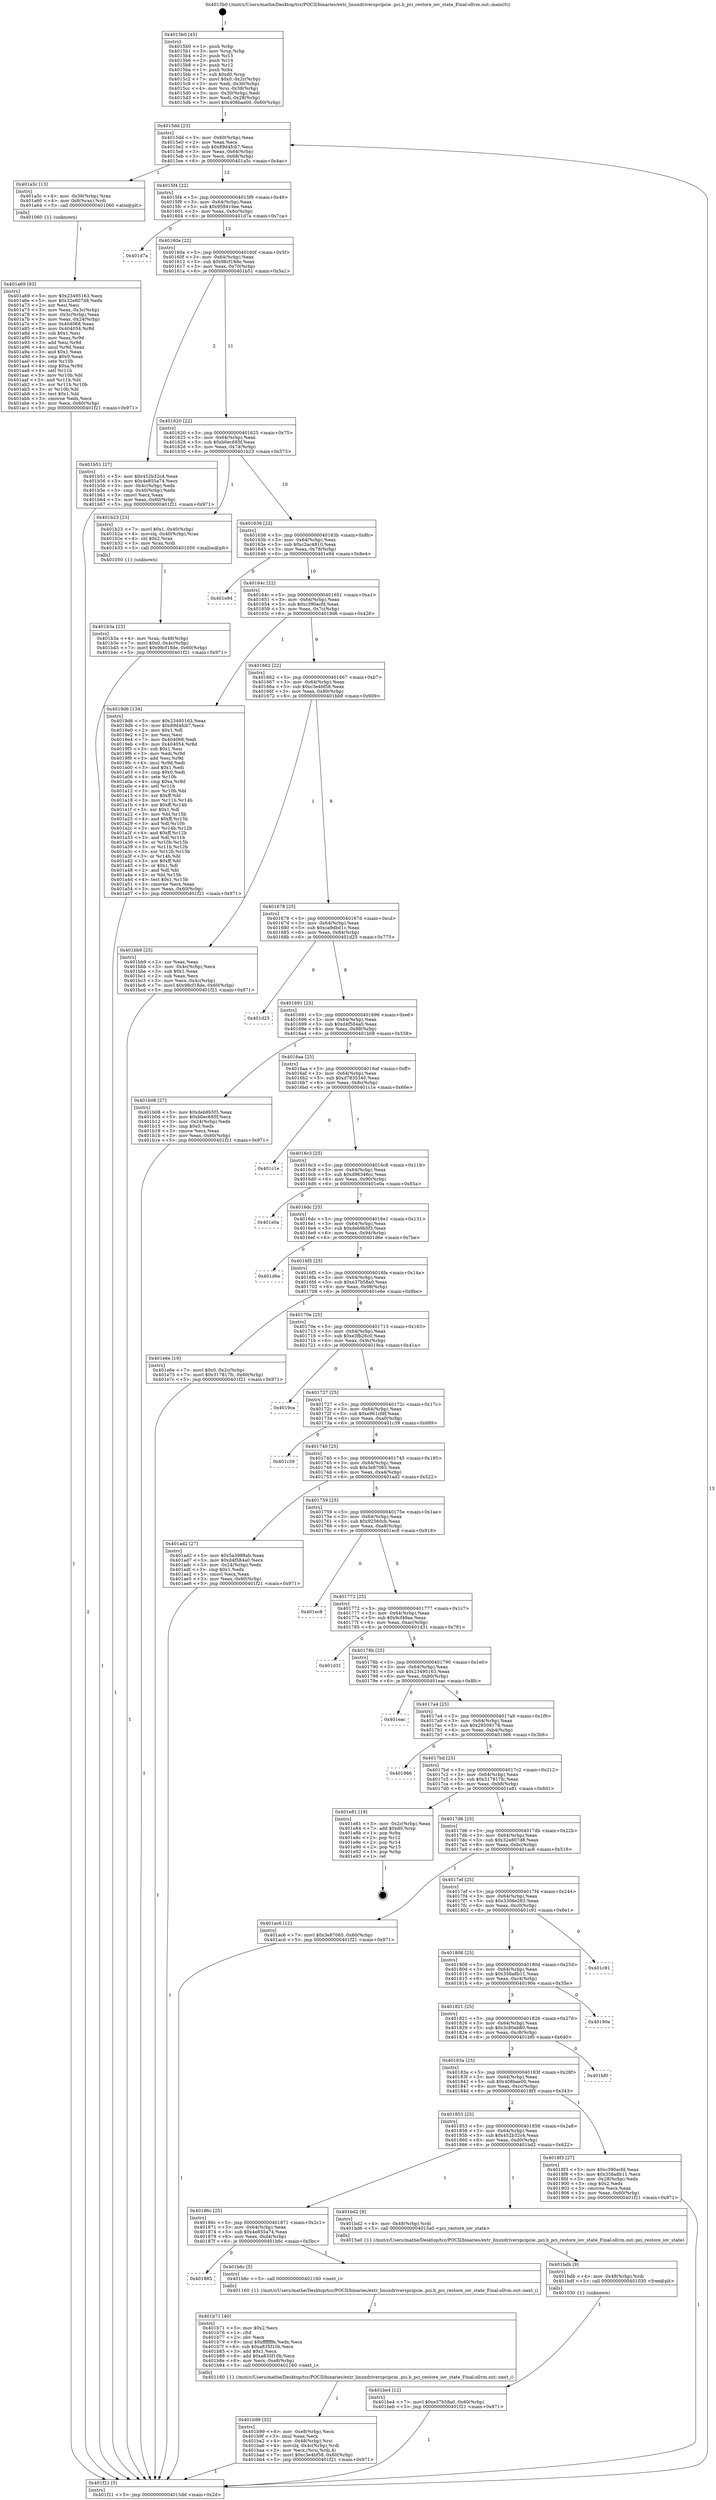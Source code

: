 digraph "0x4015b0" {
  label = "0x4015b0 (/mnt/c/Users/mathe/Desktop/tcc/POCII/binaries/extr_linuxdriverspcipcie..pci.h_pci_restore_iov_state_Final-ollvm.out::main(0))"
  labelloc = "t"
  node[shape=record]

  Entry [label="",width=0.3,height=0.3,shape=circle,fillcolor=black,style=filled]
  "0x4015dd" [label="{
     0x4015dd [23]\l
     | [instrs]\l
     &nbsp;&nbsp;0x4015dd \<+3\>: mov -0x60(%rbp),%eax\l
     &nbsp;&nbsp;0x4015e0 \<+2\>: mov %eax,%ecx\l
     &nbsp;&nbsp;0x4015e2 \<+6\>: sub $0x89d4fcb7,%ecx\l
     &nbsp;&nbsp;0x4015e8 \<+3\>: mov %eax,-0x64(%rbp)\l
     &nbsp;&nbsp;0x4015eb \<+3\>: mov %ecx,-0x68(%rbp)\l
     &nbsp;&nbsp;0x4015ee \<+6\>: je 0000000000401a5c \<main+0x4ac\>\l
  }"]
  "0x401a5c" [label="{
     0x401a5c [13]\l
     | [instrs]\l
     &nbsp;&nbsp;0x401a5c \<+4\>: mov -0x38(%rbp),%rax\l
     &nbsp;&nbsp;0x401a60 \<+4\>: mov 0x8(%rax),%rdi\l
     &nbsp;&nbsp;0x401a64 \<+5\>: call 0000000000401060 \<atoi@plt\>\l
     | [calls]\l
     &nbsp;&nbsp;0x401060 \{1\} (unknown)\l
  }"]
  "0x4015f4" [label="{
     0x4015f4 [22]\l
     | [instrs]\l
     &nbsp;&nbsp;0x4015f4 \<+5\>: jmp 00000000004015f9 \<main+0x49\>\l
     &nbsp;&nbsp;0x4015f9 \<+3\>: mov -0x64(%rbp),%eax\l
     &nbsp;&nbsp;0x4015fc \<+5\>: sub $0x959419ee,%eax\l
     &nbsp;&nbsp;0x401601 \<+3\>: mov %eax,-0x6c(%rbp)\l
     &nbsp;&nbsp;0x401604 \<+6\>: je 0000000000401d7a \<main+0x7ca\>\l
  }"]
  Exit [label="",width=0.3,height=0.3,shape=circle,fillcolor=black,style=filled,peripheries=2]
  "0x401d7a" [label="{
     0x401d7a\l
  }", style=dashed]
  "0x40160a" [label="{
     0x40160a [22]\l
     | [instrs]\l
     &nbsp;&nbsp;0x40160a \<+5\>: jmp 000000000040160f \<main+0x5f\>\l
     &nbsp;&nbsp;0x40160f \<+3\>: mov -0x64(%rbp),%eax\l
     &nbsp;&nbsp;0x401612 \<+5\>: sub $0x98cf18de,%eax\l
     &nbsp;&nbsp;0x401617 \<+3\>: mov %eax,-0x70(%rbp)\l
     &nbsp;&nbsp;0x40161a \<+6\>: je 0000000000401b51 \<main+0x5a1\>\l
  }"]
  "0x401be4" [label="{
     0x401be4 [12]\l
     | [instrs]\l
     &nbsp;&nbsp;0x401be4 \<+7\>: movl $0xe37b58a0,-0x60(%rbp)\l
     &nbsp;&nbsp;0x401beb \<+5\>: jmp 0000000000401f21 \<main+0x971\>\l
  }"]
  "0x401b51" [label="{
     0x401b51 [27]\l
     | [instrs]\l
     &nbsp;&nbsp;0x401b51 \<+5\>: mov $0x452b32c4,%eax\l
     &nbsp;&nbsp;0x401b56 \<+5\>: mov $0x4e855a74,%ecx\l
     &nbsp;&nbsp;0x401b5b \<+3\>: mov -0x4c(%rbp),%edx\l
     &nbsp;&nbsp;0x401b5e \<+3\>: cmp -0x40(%rbp),%edx\l
     &nbsp;&nbsp;0x401b61 \<+3\>: cmovl %ecx,%eax\l
     &nbsp;&nbsp;0x401b64 \<+3\>: mov %eax,-0x60(%rbp)\l
     &nbsp;&nbsp;0x401b67 \<+5\>: jmp 0000000000401f21 \<main+0x971\>\l
  }"]
  "0x401620" [label="{
     0x401620 [22]\l
     | [instrs]\l
     &nbsp;&nbsp;0x401620 \<+5\>: jmp 0000000000401625 \<main+0x75\>\l
     &nbsp;&nbsp;0x401625 \<+3\>: mov -0x64(%rbp),%eax\l
     &nbsp;&nbsp;0x401628 \<+5\>: sub $0xb0ec685f,%eax\l
     &nbsp;&nbsp;0x40162d \<+3\>: mov %eax,-0x74(%rbp)\l
     &nbsp;&nbsp;0x401630 \<+6\>: je 0000000000401b23 \<main+0x573\>\l
  }"]
  "0x401bdb" [label="{
     0x401bdb [9]\l
     | [instrs]\l
     &nbsp;&nbsp;0x401bdb \<+4\>: mov -0x48(%rbp),%rdi\l
     &nbsp;&nbsp;0x401bdf \<+5\>: call 0000000000401030 \<free@plt\>\l
     | [calls]\l
     &nbsp;&nbsp;0x401030 \{1\} (unknown)\l
  }"]
  "0x401b23" [label="{
     0x401b23 [23]\l
     | [instrs]\l
     &nbsp;&nbsp;0x401b23 \<+7\>: movl $0x1,-0x40(%rbp)\l
     &nbsp;&nbsp;0x401b2a \<+4\>: movslq -0x40(%rbp),%rax\l
     &nbsp;&nbsp;0x401b2e \<+4\>: shl $0x2,%rax\l
     &nbsp;&nbsp;0x401b32 \<+3\>: mov %rax,%rdi\l
     &nbsp;&nbsp;0x401b35 \<+5\>: call 0000000000401050 \<malloc@plt\>\l
     | [calls]\l
     &nbsp;&nbsp;0x401050 \{1\} (unknown)\l
  }"]
  "0x401636" [label="{
     0x401636 [22]\l
     | [instrs]\l
     &nbsp;&nbsp;0x401636 \<+5\>: jmp 000000000040163b \<main+0x8b\>\l
     &nbsp;&nbsp;0x40163b \<+3\>: mov -0x64(%rbp),%eax\l
     &nbsp;&nbsp;0x40163e \<+5\>: sub $0xc2ac4810,%eax\l
     &nbsp;&nbsp;0x401643 \<+3\>: mov %eax,-0x78(%rbp)\l
     &nbsp;&nbsp;0x401646 \<+6\>: je 0000000000401e94 \<main+0x8e4\>\l
  }"]
  "0x401b99" [label="{
     0x401b99 [32]\l
     | [instrs]\l
     &nbsp;&nbsp;0x401b99 \<+6\>: mov -0xe8(%rbp),%ecx\l
     &nbsp;&nbsp;0x401b9f \<+3\>: imul %eax,%ecx\l
     &nbsp;&nbsp;0x401ba2 \<+4\>: mov -0x48(%rbp),%rsi\l
     &nbsp;&nbsp;0x401ba6 \<+4\>: movslq -0x4c(%rbp),%rdi\l
     &nbsp;&nbsp;0x401baa \<+3\>: mov %ecx,(%rsi,%rdi,4)\l
     &nbsp;&nbsp;0x401bad \<+7\>: movl $0xc3e4bf58,-0x60(%rbp)\l
     &nbsp;&nbsp;0x401bb4 \<+5\>: jmp 0000000000401f21 \<main+0x971\>\l
  }"]
  "0x401e94" [label="{
     0x401e94\l
  }", style=dashed]
  "0x40164c" [label="{
     0x40164c [22]\l
     | [instrs]\l
     &nbsp;&nbsp;0x40164c \<+5\>: jmp 0000000000401651 \<main+0xa1\>\l
     &nbsp;&nbsp;0x401651 \<+3\>: mov -0x64(%rbp),%eax\l
     &nbsp;&nbsp;0x401654 \<+5\>: sub $0xc390acfd,%eax\l
     &nbsp;&nbsp;0x401659 \<+3\>: mov %eax,-0x7c(%rbp)\l
     &nbsp;&nbsp;0x40165c \<+6\>: je 00000000004019d6 \<main+0x426\>\l
  }"]
  "0x401b71" [label="{
     0x401b71 [40]\l
     | [instrs]\l
     &nbsp;&nbsp;0x401b71 \<+5\>: mov $0x2,%ecx\l
     &nbsp;&nbsp;0x401b76 \<+1\>: cltd\l
     &nbsp;&nbsp;0x401b77 \<+2\>: idiv %ecx\l
     &nbsp;&nbsp;0x401b79 \<+6\>: imul $0xfffffffe,%edx,%ecx\l
     &nbsp;&nbsp;0x401b7f \<+6\>: sub $0xa835f10b,%ecx\l
     &nbsp;&nbsp;0x401b85 \<+3\>: add $0x1,%ecx\l
     &nbsp;&nbsp;0x401b88 \<+6\>: add $0xa835f10b,%ecx\l
     &nbsp;&nbsp;0x401b8e \<+6\>: mov %ecx,-0xe8(%rbp)\l
     &nbsp;&nbsp;0x401b94 \<+5\>: call 0000000000401160 \<next_i\>\l
     | [calls]\l
     &nbsp;&nbsp;0x401160 \{1\} (/mnt/c/Users/mathe/Desktop/tcc/POCII/binaries/extr_linuxdriverspcipcie..pci.h_pci_restore_iov_state_Final-ollvm.out::next_i)\l
  }"]
  "0x4019d6" [label="{
     0x4019d6 [134]\l
     | [instrs]\l
     &nbsp;&nbsp;0x4019d6 \<+5\>: mov $0x23495163,%eax\l
     &nbsp;&nbsp;0x4019db \<+5\>: mov $0x89d4fcb7,%ecx\l
     &nbsp;&nbsp;0x4019e0 \<+2\>: mov $0x1,%dl\l
     &nbsp;&nbsp;0x4019e2 \<+2\>: xor %esi,%esi\l
     &nbsp;&nbsp;0x4019e4 \<+7\>: mov 0x404068,%edi\l
     &nbsp;&nbsp;0x4019eb \<+8\>: mov 0x404054,%r8d\l
     &nbsp;&nbsp;0x4019f3 \<+3\>: sub $0x1,%esi\l
     &nbsp;&nbsp;0x4019f6 \<+3\>: mov %edi,%r9d\l
     &nbsp;&nbsp;0x4019f9 \<+3\>: add %esi,%r9d\l
     &nbsp;&nbsp;0x4019fc \<+4\>: imul %r9d,%edi\l
     &nbsp;&nbsp;0x401a00 \<+3\>: and $0x1,%edi\l
     &nbsp;&nbsp;0x401a03 \<+3\>: cmp $0x0,%edi\l
     &nbsp;&nbsp;0x401a06 \<+4\>: sete %r10b\l
     &nbsp;&nbsp;0x401a0a \<+4\>: cmp $0xa,%r8d\l
     &nbsp;&nbsp;0x401a0e \<+4\>: setl %r11b\l
     &nbsp;&nbsp;0x401a12 \<+3\>: mov %r10b,%bl\l
     &nbsp;&nbsp;0x401a15 \<+3\>: xor $0xff,%bl\l
     &nbsp;&nbsp;0x401a18 \<+3\>: mov %r11b,%r14b\l
     &nbsp;&nbsp;0x401a1b \<+4\>: xor $0xff,%r14b\l
     &nbsp;&nbsp;0x401a1f \<+3\>: xor $0x1,%dl\l
     &nbsp;&nbsp;0x401a22 \<+3\>: mov %bl,%r15b\l
     &nbsp;&nbsp;0x401a25 \<+4\>: and $0xff,%r15b\l
     &nbsp;&nbsp;0x401a29 \<+3\>: and %dl,%r10b\l
     &nbsp;&nbsp;0x401a2c \<+3\>: mov %r14b,%r12b\l
     &nbsp;&nbsp;0x401a2f \<+4\>: and $0xff,%r12b\l
     &nbsp;&nbsp;0x401a33 \<+3\>: and %dl,%r11b\l
     &nbsp;&nbsp;0x401a36 \<+3\>: or %r10b,%r15b\l
     &nbsp;&nbsp;0x401a39 \<+3\>: or %r11b,%r12b\l
     &nbsp;&nbsp;0x401a3c \<+3\>: xor %r12b,%r15b\l
     &nbsp;&nbsp;0x401a3f \<+3\>: or %r14b,%bl\l
     &nbsp;&nbsp;0x401a42 \<+3\>: xor $0xff,%bl\l
     &nbsp;&nbsp;0x401a45 \<+3\>: or $0x1,%dl\l
     &nbsp;&nbsp;0x401a48 \<+2\>: and %dl,%bl\l
     &nbsp;&nbsp;0x401a4a \<+3\>: or %bl,%r15b\l
     &nbsp;&nbsp;0x401a4d \<+4\>: test $0x1,%r15b\l
     &nbsp;&nbsp;0x401a51 \<+3\>: cmovne %ecx,%eax\l
     &nbsp;&nbsp;0x401a54 \<+3\>: mov %eax,-0x60(%rbp)\l
     &nbsp;&nbsp;0x401a57 \<+5\>: jmp 0000000000401f21 \<main+0x971\>\l
  }"]
  "0x401662" [label="{
     0x401662 [22]\l
     | [instrs]\l
     &nbsp;&nbsp;0x401662 \<+5\>: jmp 0000000000401667 \<main+0xb7\>\l
     &nbsp;&nbsp;0x401667 \<+3\>: mov -0x64(%rbp),%eax\l
     &nbsp;&nbsp;0x40166a \<+5\>: sub $0xc3e4bf58,%eax\l
     &nbsp;&nbsp;0x40166f \<+3\>: mov %eax,-0x80(%rbp)\l
     &nbsp;&nbsp;0x401672 \<+6\>: je 0000000000401bb9 \<main+0x609\>\l
  }"]
  "0x401885" [label="{
     0x401885\l
  }", style=dashed]
  "0x401bb9" [label="{
     0x401bb9 [25]\l
     | [instrs]\l
     &nbsp;&nbsp;0x401bb9 \<+2\>: xor %eax,%eax\l
     &nbsp;&nbsp;0x401bbb \<+3\>: mov -0x4c(%rbp),%ecx\l
     &nbsp;&nbsp;0x401bbe \<+3\>: sub $0x1,%eax\l
     &nbsp;&nbsp;0x401bc1 \<+2\>: sub %eax,%ecx\l
     &nbsp;&nbsp;0x401bc3 \<+3\>: mov %ecx,-0x4c(%rbp)\l
     &nbsp;&nbsp;0x401bc6 \<+7\>: movl $0x98cf18de,-0x60(%rbp)\l
     &nbsp;&nbsp;0x401bcd \<+5\>: jmp 0000000000401f21 \<main+0x971\>\l
  }"]
  "0x401678" [label="{
     0x401678 [25]\l
     | [instrs]\l
     &nbsp;&nbsp;0x401678 \<+5\>: jmp 000000000040167d \<main+0xcd\>\l
     &nbsp;&nbsp;0x40167d \<+3\>: mov -0x64(%rbp),%eax\l
     &nbsp;&nbsp;0x401680 \<+5\>: sub $0xca9dbd1c,%eax\l
     &nbsp;&nbsp;0x401685 \<+6\>: mov %eax,-0x84(%rbp)\l
     &nbsp;&nbsp;0x40168b \<+6\>: je 0000000000401d25 \<main+0x775\>\l
  }"]
  "0x401b6c" [label="{
     0x401b6c [5]\l
     | [instrs]\l
     &nbsp;&nbsp;0x401b6c \<+5\>: call 0000000000401160 \<next_i\>\l
     | [calls]\l
     &nbsp;&nbsp;0x401160 \{1\} (/mnt/c/Users/mathe/Desktop/tcc/POCII/binaries/extr_linuxdriverspcipcie..pci.h_pci_restore_iov_state_Final-ollvm.out::next_i)\l
  }"]
  "0x401d25" [label="{
     0x401d25\l
  }", style=dashed]
  "0x401691" [label="{
     0x401691 [25]\l
     | [instrs]\l
     &nbsp;&nbsp;0x401691 \<+5\>: jmp 0000000000401696 \<main+0xe6\>\l
     &nbsp;&nbsp;0x401696 \<+3\>: mov -0x64(%rbp),%eax\l
     &nbsp;&nbsp;0x401699 \<+5\>: sub $0xd4f584a0,%eax\l
     &nbsp;&nbsp;0x40169e \<+6\>: mov %eax,-0x88(%rbp)\l
     &nbsp;&nbsp;0x4016a4 \<+6\>: je 0000000000401b08 \<main+0x558\>\l
  }"]
  "0x40186c" [label="{
     0x40186c [25]\l
     | [instrs]\l
     &nbsp;&nbsp;0x40186c \<+5\>: jmp 0000000000401871 \<main+0x2c1\>\l
     &nbsp;&nbsp;0x401871 \<+3\>: mov -0x64(%rbp),%eax\l
     &nbsp;&nbsp;0x401874 \<+5\>: sub $0x4e855a74,%eax\l
     &nbsp;&nbsp;0x401879 \<+6\>: mov %eax,-0xd4(%rbp)\l
     &nbsp;&nbsp;0x40187f \<+6\>: je 0000000000401b6c \<main+0x5bc\>\l
  }"]
  "0x401b08" [label="{
     0x401b08 [27]\l
     | [instrs]\l
     &nbsp;&nbsp;0x401b08 \<+5\>: mov $0xdeb9b5f3,%eax\l
     &nbsp;&nbsp;0x401b0d \<+5\>: mov $0xb0ec685f,%ecx\l
     &nbsp;&nbsp;0x401b12 \<+3\>: mov -0x24(%rbp),%edx\l
     &nbsp;&nbsp;0x401b15 \<+3\>: cmp $0x0,%edx\l
     &nbsp;&nbsp;0x401b18 \<+3\>: cmove %ecx,%eax\l
     &nbsp;&nbsp;0x401b1b \<+3\>: mov %eax,-0x60(%rbp)\l
     &nbsp;&nbsp;0x401b1e \<+5\>: jmp 0000000000401f21 \<main+0x971\>\l
  }"]
  "0x4016aa" [label="{
     0x4016aa [25]\l
     | [instrs]\l
     &nbsp;&nbsp;0x4016aa \<+5\>: jmp 00000000004016af \<main+0xff\>\l
     &nbsp;&nbsp;0x4016af \<+3\>: mov -0x64(%rbp),%eax\l
     &nbsp;&nbsp;0x4016b2 \<+5\>: sub $0xd7835340,%eax\l
     &nbsp;&nbsp;0x4016b7 \<+6\>: mov %eax,-0x8c(%rbp)\l
     &nbsp;&nbsp;0x4016bd \<+6\>: je 0000000000401c1e \<main+0x66e\>\l
  }"]
  "0x401bd2" [label="{
     0x401bd2 [9]\l
     | [instrs]\l
     &nbsp;&nbsp;0x401bd2 \<+4\>: mov -0x48(%rbp),%rdi\l
     &nbsp;&nbsp;0x401bd6 \<+5\>: call 00000000004015a0 \<pci_restore_iov_state\>\l
     | [calls]\l
     &nbsp;&nbsp;0x4015a0 \{1\} (/mnt/c/Users/mathe/Desktop/tcc/POCII/binaries/extr_linuxdriverspcipcie..pci.h_pci_restore_iov_state_Final-ollvm.out::pci_restore_iov_state)\l
  }"]
  "0x401c1e" [label="{
     0x401c1e\l
  }", style=dashed]
  "0x4016c3" [label="{
     0x4016c3 [25]\l
     | [instrs]\l
     &nbsp;&nbsp;0x4016c3 \<+5\>: jmp 00000000004016c8 \<main+0x118\>\l
     &nbsp;&nbsp;0x4016c8 \<+3\>: mov -0x64(%rbp),%eax\l
     &nbsp;&nbsp;0x4016cb \<+5\>: sub $0xd96346cc,%eax\l
     &nbsp;&nbsp;0x4016d0 \<+6\>: mov %eax,-0x90(%rbp)\l
     &nbsp;&nbsp;0x4016d6 \<+6\>: je 0000000000401e0a \<main+0x85a\>\l
  }"]
  "0x401b3a" [label="{
     0x401b3a [23]\l
     | [instrs]\l
     &nbsp;&nbsp;0x401b3a \<+4\>: mov %rax,-0x48(%rbp)\l
     &nbsp;&nbsp;0x401b3e \<+7\>: movl $0x0,-0x4c(%rbp)\l
     &nbsp;&nbsp;0x401b45 \<+7\>: movl $0x98cf18de,-0x60(%rbp)\l
     &nbsp;&nbsp;0x401b4c \<+5\>: jmp 0000000000401f21 \<main+0x971\>\l
  }"]
  "0x401e0a" [label="{
     0x401e0a\l
  }", style=dashed]
  "0x4016dc" [label="{
     0x4016dc [25]\l
     | [instrs]\l
     &nbsp;&nbsp;0x4016dc \<+5\>: jmp 00000000004016e1 \<main+0x131\>\l
     &nbsp;&nbsp;0x4016e1 \<+3\>: mov -0x64(%rbp),%eax\l
     &nbsp;&nbsp;0x4016e4 \<+5\>: sub $0xdeb9b5f3,%eax\l
     &nbsp;&nbsp;0x4016e9 \<+6\>: mov %eax,-0x94(%rbp)\l
     &nbsp;&nbsp;0x4016ef \<+6\>: je 0000000000401d6e \<main+0x7be\>\l
  }"]
  "0x401a69" [label="{
     0x401a69 [93]\l
     | [instrs]\l
     &nbsp;&nbsp;0x401a69 \<+5\>: mov $0x23495163,%ecx\l
     &nbsp;&nbsp;0x401a6e \<+5\>: mov $0x32e807d8,%edx\l
     &nbsp;&nbsp;0x401a73 \<+2\>: xor %esi,%esi\l
     &nbsp;&nbsp;0x401a75 \<+3\>: mov %eax,-0x3c(%rbp)\l
     &nbsp;&nbsp;0x401a78 \<+3\>: mov -0x3c(%rbp),%eax\l
     &nbsp;&nbsp;0x401a7b \<+3\>: mov %eax,-0x24(%rbp)\l
     &nbsp;&nbsp;0x401a7e \<+7\>: mov 0x404068,%eax\l
     &nbsp;&nbsp;0x401a85 \<+8\>: mov 0x404054,%r8d\l
     &nbsp;&nbsp;0x401a8d \<+3\>: sub $0x1,%esi\l
     &nbsp;&nbsp;0x401a90 \<+3\>: mov %eax,%r9d\l
     &nbsp;&nbsp;0x401a93 \<+3\>: add %esi,%r9d\l
     &nbsp;&nbsp;0x401a96 \<+4\>: imul %r9d,%eax\l
     &nbsp;&nbsp;0x401a9a \<+3\>: and $0x1,%eax\l
     &nbsp;&nbsp;0x401a9d \<+3\>: cmp $0x0,%eax\l
     &nbsp;&nbsp;0x401aa0 \<+4\>: sete %r10b\l
     &nbsp;&nbsp;0x401aa4 \<+4\>: cmp $0xa,%r8d\l
     &nbsp;&nbsp;0x401aa8 \<+4\>: setl %r11b\l
     &nbsp;&nbsp;0x401aac \<+3\>: mov %r10b,%bl\l
     &nbsp;&nbsp;0x401aaf \<+3\>: and %r11b,%bl\l
     &nbsp;&nbsp;0x401ab2 \<+3\>: xor %r11b,%r10b\l
     &nbsp;&nbsp;0x401ab5 \<+3\>: or %r10b,%bl\l
     &nbsp;&nbsp;0x401ab8 \<+3\>: test $0x1,%bl\l
     &nbsp;&nbsp;0x401abb \<+3\>: cmovne %edx,%ecx\l
     &nbsp;&nbsp;0x401abe \<+3\>: mov %ecx,-0x60(%rbp)\l
     &nbsp;&nbsp;0x401ac1 \<+5\>: jmp 0000000000401f21 \<main+0x971\>\l
  }"]
  "0x401d6e" [label="{
     0x401d6e\l
  }", style=dashed]
  "0x4016f5" [label="{
     0x4016f5 [25]\l
     | [instrs]\l
     &nbsp;&nbsp;0x4016f5 \<+5\>: jmp 00000000004016fa \<main+0x14a\>\l
     &nbsp;&nbsp;0x4016fa \<+3\>: mov -0x64(%rbp),%eax\l
     &nbsp;&nbsp;0x4016fd \<+5\>: sub $0xe37b58a0,%eax\l
     &nbsp;&nbsp;0x401702 \<+6\>: mov %eax,-0x98(%rbp)\l
     &nbsp;&nbsp;0x401708 \<+6\>: je 0000000000401e6e \<main+0x8be\>\l
  }"]
  "0x4015b0" [label="{
     0x4015b0 [45]\l
     | [instrs]\l
     &nbsp;&nbsp;0x4015b0 \<+1\>: push %rbp\l
     &nbsp;&nbsp;0x4015b1 \<+3\>: mov %rsp,%rbp\l
     &nbsp;&nbsp;0x4015b4 \<+2\>: push %r15\l
     &nbsp;&nbsp;0x4015b6 \<+2\>: push %r14\l
     &nbsp;&nbsp;0x4015b8 \<+2\>: push %r12\l
     &nbsp;&nbsp;0x4015ba \<+1\>: push %rbx\l
     &nbsp;&nbsp;0x4015bb \<+7\>: sub $0xd0,%rsp\l
     &nbsp;&nbsp;0x4015c2 \<+7\>: movl $0x0,-0x2c(%rbp)\l
     &nbsp;&nbsp;0x4015c9 \<+3\>: mov %edi,-0x30(%rbp)\l
     &nbsp;&nbsp;0x4015cc \<+4\>: mov %rsi,-0x38(%rbp)\l
     &nbsp;&nbsp;0x4015d0 \<+3\>: mov -0x30(%rbp),%edi\l
     &nbsp;&nbsp;0x4015d3 \<+3\>: mov %edi,-0x28(%rbp)\l
     &nbsp;&nbsp;0x4015d6 \<+7\>: movl $0x408bae00,-0x60(%rbp)\l
  }"]
  "0x401e6e" [label="{
     0x401e6e [19]\l
     | [instrs]\l
     &nbsp;&nbsp;0x401e6e \<+7\>: movl $0x0,-0x2c(%rbp)\l
     &nbsp;&nbsp;0x401e75 \<+7\>: movl $0x317817fc,-0x60(%rbp)\l
     &nbsp;&nbsp;0x401e7c \<+5\>: jmp 0000000000401f21 \<main+0x971\>\l
  }"]
  "0x40170e" [label="{
     0x40170e [25]\l
     | [instrs]\l
     &nbsp;&nbsp;0x40170e \<+5\>: jmp 0000000000401713 \<main+0x163\>\l
     &nbsp;&nbsp;0x401713 \<+3\>: mov -0x64(%rbp),%eax\l
     &nbsp;&nbsp;0x401716 \<+5\>: sub $0xe3fb26c0,%eax\l
     &nbsp;&nbsp;0x40171b \<+6\>: mov %eax,-0x9c(%rbp)\l
     &nbsp;&nbsp;0x401721 \<+6\>: je 00000000004019ca \<main+0x41a\>\l
  }"]
  "0x401f21" [label="{
     0x401f21 [5]\l
     | [instrs]\l
     &nbsp;&nbsp;0x401f21 \<+5\>: jmp 00000000004015dd \<main+0x2d\>\l
  }"]
  "0x4019ca" [label="{
     0x4019ca\l
  }", style=dashed]
  "0x401727" [label="{
     0x401727 [25]\l
     | [instrs]\l
     &nbsp;&nbsp;0x401727 \<+5\>: jmp 000000000040172c \<main+0x17c\>\l
     &nbsp;&nbsp;0x40172c \<+3\>: mov -0x64(%rbp),%eax\l
     &nbsp;&nbsp;0x40172f \<+5\>: sub $0xe961cfdf,%eax\l
     &nbsp;&nbsp;0x401734 \<+6\>: mov %eax,-0xa0(%rbp)\l
     &nbsp;&nbsp;0x40173a \<+6\>: je 0000000000401c39 \<main+0x689\>\l
  }"]
  "0x401853" [label="{
     0x401853 [25]\l
     | [instrs]\l
     &nbsp;&nbsp;0x401853 \<+5\>: jmp 0000000000401858 \<main+0x2a8\>\l
     &nbsp;&nbsp;0x401858 \<+3\>: mov -0x64(%rbp),%eax\l
     &nbsp;&nbsp;0x40185b \<+5\>: sub $0x452b32c4,%eax\l
     &nbsp;&nbsp;0x401860 \<+6\>: mov %eax,-0xd0(%rbp)\l
     &nbsp;&nbsp;0x401866 \<+6\>: je 0000000000401bd2 \<main+0x622\>\l
  }"]
  "0x401c39" [label="{
     0x401c39\l
  }", style=dashed]
  "0x401740" [label="{
     0x401740 [25]\l
     | [instrs]\l
     &nbsp;&nbsp;0x401740 \<+5\>: jmp 0000000000401745 \<main+0x195\>\l
     &nbsp;&nbsp;0x401745 \<+3\>: mov -0x64(%rbp),%eax\l
     &nbsp;&nbsp;0x401748 \<+5\>: sub $0x3e87065,%eax\l
     &nbsp;&nbsp;0x40174d \<+6\>: mov %eax,-0xa4(%rbp)\l
     &nbsp;&nbsp;0x401753 \<+6\>: je 0000000000401ad2 \<main+0x522\>\l
  }"]
  "0x4018f3" [label="{
     0x4018f3 [27]\l
     | [instrs]\l
     &nbsp;&nbsp;0x4018f3 \<+5\>: mov $0xc390acfd,%eax\l
     &nbsp;&nbsp;0x4018f8 \<+5\>: mov $0x358a8b11,%ecx\l
     &nbsp;&nbsp;0x4018fd \<+3\>: mov -0x28(%rbp),%edx\l
     &nbsp;&nbsp;0x401900 \<+3\>: cmp $0x2,%edx\l
     &nbsp;&nbsp;0x401903 \<+3\>: cmovne %ecx,%eax\l
     &nbsp;&nbsp;0x401906 \<+3\>: mov %eax,-0x60(%rbp)\l
     &nbsp;&nbsp;0x401909 \<+5\>: jmp 0000000000401f21 \<main+0x971\>\l
  }"]
  "0x401ad2" [label="{
     0x401ad2 [27]\l
     | [instrs]\l
     &nbsp;&nbsp;0x401ad2 \<+5\>: mov $0x5a3988ab,%eax\l
     &nbsp;&nbsp;0x401ad7 \<+5\>: mov $0xd4f584a0,%ecx\l
     &nbsp;&nbsp;0x401adc \<+3\>: mov -0x24(%rbp),%edx\l
     &nbsp;&nbsp;0x401adf \<+3\>: cmp $0x1,%edx\l
     &nbsp;&nbsp;0x401ae2 \<+3\>: cmovl %ecx,%eax\l
     &nbsp;&nbsp;0x401ae5 \<+3\>: mov %eax,-0x60(%rbp)\l
     &nbsp;&nbsp;0x401ae8 \<+5\>: jmp 0000000000401f21 \<main+0x971\>\l
  }"]
  "0x401759" [label="{
     0x401759 [25]\l
     | [instrs]\l
     &nbsp;&nbsp;0x401759 \<+5\>: jmp 000000000040175e \<main+0x1ae\>\l
     &nbsp;&nbsp;0x40175e \<+3\>: mov -0x64(%rbp),%eax\l
     &nbsp;&nbsp;0x401761 \<+5\>: sub $0x92560cb,%eax\l
     &nbsp;&nbsp;0x401766 \<+6\>: mov %eax,-0xa8(%rbp)\l
     &nbsp;&nbsp;0x40176c \<+6\>: je 0000000000401ec8 \<main+0x918\>\l
  }"]
  "0x40183a" [label="{
     0x40183a [25]\l
     | [instrs]\l
     &nbsp;&nbsp;0x40183a \<+5\>: jmp 000000000040183f \<main+0x28f\>\l
     &nbsp;&nbsp;0x40183f \<+3\>: mov -0x64(%rbp),%eax\l
     &nbsp;&nbsp;0x401842 \<+5\>: sub $0x408bae00,%eax\l
     &nbsp;&nbsp;0x401847 \<+6\>: mov %eax,-0xcc(%rbp)\l
     &nbsp;&nbsp;0x40184d \<+6\>: je 00000000004018f3 \<main+0x343\>\l
  }"]
  "0x401ec8" [label="{
     0x401ec8\l
  }", style=dashed]
  "0x401772" [label="{
     0x401772 [25]\l
     | [instrs]\l
     &nbsp;&nbsp;0x401772 \<+5\>: jmp 0000000000401777 \<main+0x1c7\>\l
     &nbsp;&nbsp;0x401777 \<+3\>: mov -0x64(%rbp),%eax\l
     &nbsp;&nbsp;0x40177a \<+5\>: sub $0x9cf49ae,%eax\l
     &nbsp;&nbsp;0x40177f \<+6\>: mov %eax,-0xac(%rbp)\l
     &nbsp;&nbsp;0x401785 \<+6\>: je 0000000000401d31 \<main+0x781\>\l
  }"]
  "0x401bf0" [label="{
     0x401bf0\l
  }", style=dashed]
  "0x401d31" [label="{
     0x401d31\l
  }", style=dashed]
  "0x40178b" [label="{
     0x40178b [25]\l
     | [instrs]\l
     &nbsp;&nbsp;0x40178b \<+5\>: jmp 0000000000401790 \<main+0x1e0\>\l
     &nbsp;&nbsp;0x401790 \<+3\>: mov -0x64(%rbp),%eax\l
     &nbsp;&nbsp;0x401793 \<+5\>: sub $0x23495163,%eax\l
     &nbsp;&nbsp;0x401798 \<+6\>: mov %eax,-0xb0(%rbp)\l
     &nbsp;&nbsp;0x40179e \<+6\>: je 0000000000401eac \<main+0x8fc\>\l
  }"]
  "0x401821" [label="{
     0x401821 [25]\l
     | [instrs]\l
     &nbsp;&nbsp;0x401821 \<+5\>: jmp 0000000000401826 \<main+0x276\>\l
     &nbsp;&nbsp;0x401826 \<+3\>: mov -0x64(%rbp),%eax\l
     &nbsp;&nbsp;0x401829 \<+5\>: sub $0x3c80eb80,%eax\l
     &nbsp;&nbsp;0x40182e \<+6\>: mov %eax,-0xc8(%rbp)\l
     &nbsp;&nbsp;0x401834 \<+6\>: je 0000000000401bf0 \<main+0x640\>\l
  }"]
  "0x401eac" [label="{
     0x401eac\l
  }", style=dashed]
  "0x4017a4" [label="{
     0x4017a4 [25]\l
     | [instrs]\l
     &nbsp;&nbsp;0x4017a4 \<+5\>: jmp 00000000004017a9 \<main+0x1f9\>\l
     &nbsp;&nbsp;0x4017a9 \<+3\>: mov -0x64(%rbp),%eax\l
     &nbsp;&nbsp;0x4017ac \<+5\>: sub $0x29509178,%eax\l
     &nbsp;&nbsp;0x4017b1 \<+6\>: mov %eax,-0xb4(%rbp)\l
     &nbsp;&nbsp;0x4017b7 \<+6\>: je 0000000000401966 \<main+0x3b6\>\l
  }"]
  "0x40190e" [label="{
     0x40190e\l
  }", style=dashed]
  "0x401966" [label="{
     0x401966\l
  }", style=dashed]
  "0x4017bd" [label="{
     0x4017bd [25]\l
     | [instrs]\l
     &nbsp;&nbsp;0x4017bd \<+5\>: jmp 00000000004017c2 \<main+0x212\>\l
     &nbsp;&nbsp;0x4017c2 \<+3\>: mov -0x64(%rbp),%eax\l
     &nbsp;&nbsp;0x4017c5 \<+5\>: sub $0x317817fc,%eax\l
     &nbsp;&nbsp;0x4017ca \<+6\>: mov %eax,-0xb8(%rbp)\l
     &nbsp;&nbsp;0x4017d0 \<+6\>: je 0000000000401e81 \<main+0x8d1\>\l
  }"]
  "0x401808" [label="{
     0x401808 [25]\l
     | [instrs]\l
     &nbsp;&nbsp;0x401808 \<+5\>: jmp 000000000040180d \<main+0x25d\>\l
     &nbsp;&nbsp;0x40180d \<+3\>: mov -0x64(%rbp),%eax\l
     &nbsp;&nbsp;0x401810 \<+5\>: sub $0x358a8b11,%eax\l
     &nbsp;&nbsp;0x401815 \<+6\>: mov %eax,-0xc4(%rbp)\l
     &nbsp;&nbsp;0x40181b \<+6\>: je 000000000040190e \<main+0x35e\>\l
  }"]
  "0x401e81" [label="{
     0x401e81 [19]\l
     | [instrs]\l
     &nbsp;&nbsp;0x401e81 \<+3\>: mov -0x2c(%rbp),%eax\l
     &nbsp;&nbsp;0x401e84 \<+7\>: add $0xd0,%rsp\l
     &nbsp;&nbsp;0x401e8b \<+1\>: pop %rbx\l
     &nbsp;&nbsp;0x401e8c \<+2\>: pop %r12\l
     &nbsp;&nbsp;0x401e8e \<+2\>: pop %r14\l
     &nbsp;&nbsp;0x401e90 \<+2\>: pop %r15\l
     &nbsp;&nbsp;0x401e92 \<+1\>: pop %rbp\l
     &nbsp;&nbsp;0x401e93 \<+1\>: ret\l
  }"]
  "0x4017d6" [label="{
     0x4017d6 [25]\l
     | [instrs]\l
     &nbsp;&nbsp;0x4017d6 \<+5\>: jmp 00000000004017db \<main+0x22b\>\l
     &nbsp;&nbsp;0x4017db \<+3\>: mov -0x64(%rbp),%eax\l
     &nbsp;&nbsp;0x4017de \<+5\>: sub $0x32e807d8,%eax\l
     &nbsp;&nbsp;0x4017e3 \<+6\>: mov %eax,-0xbc(%rbp)\l
     &nbsp;&nbsp;0x4017e9 \<+6\>: je 0000000000401ac6 \<main+0x516\>\l
  }"]
  "0x401c91" [label="{
     0x401c91\l
  }", style=dashed]
  "0x401ac6" [label="{
     0x401ac6 [12]\l
     | [instrs]\l
     &nbsp;&nbsp;0x401ac6 \<+7\>: movl $0x3e87065,-0x60(%rbp)\l
     &nbsp;&nbsp;0x401acd \<+5\>: jmp 0000000000401f21 \<main+0x971\>\l
  }"]
  "0x4017ef" [label="{
     0x4017ef [25]\l
     | [instrs]\l
     &nbsp;&nbsp;0x4017ef \<+5\>: jmp 00000000004017f4 \<main+0x244\>\l
     &nbsp;&nbsp;0x4017f4 \<+3\>: mov -0x64(%rbp),%eax\l
     &nbsp;&nbsp;0x4017f7 \<+5\>: sub $0x3306e283,%eax\l
     &nbsp;&nbsp;0x4017fc \<+6\>: mov %eax,-0xc0(%rbp)\l
     &nbsp;&nbsp;0x401802 \<+6\>: je 0000000000401c91 \<main+0x6e1\>\l
  }"]
  Entry -> "0x4015b0" [label=" 1"]
  "0x4015dd" -> "0x401a5c" [label=" 1"]
  "0x4015dd" -> "0x4015f4" [label=" 13"]
  "0x401e81" -> Exit [label=" 1"]
  "0x4015f4" -> "0x401d7a" [label=" 0"]
  "0x4015f4" -> "0x40160a" [label=" 13"]
  "0x401e6e" -> "0x401f21" [label=" 1"]
  "0x40160a" -> "0x401b51" [label=" 2"]
  "0x40160a" -> "0x401620" [label=" 11"]
  "0x401be4" -> "0x401f21" [label=" 1"]
  "0x401620" -> "0x401b23" [label=" 1"]
  "0x401620" -> "0x401636" [label=" 10"]
  "0x401bdb" -> "0x401be4" [label=" 1"]
  "0x401636" -> "0x401e94" [label=" 0"]
  "0x401636" -> "0x40164c" [label=" 10"]
  "0x401bd2" -> "0x401bdb" [label=" 1"]
  "0x40164c" -> "0x4019d6" [label=" 1"]
  "0x40164c" -> "0x401662" [label=" 9"]
  "0x401bb9" -> "0x401f21" [label=" 1"]
  "0x401662" -> "0x401bb9" [label=" 1"]
  "0x401662" -> "0x401678" [label=" 8"]
  "0x401b99" -> "0x401f21" [label=" 1"]
  "0x401678" -> "0x401d25" [label=" 0"]
  "0x401678" -> "0x401691" [label=" 8"]
  "0x401b71" -> "0x401b99" [label=" 1"]
  "0x401691" -> "0x401b08" [label=" 1"]
  "0x401691" -> "0x4016aa" [label=" 7"]
  "0x40186c" -> "0x401885" [label=" 0"]
  "0x4016aa" -> "0x401c1e" [label=" 0"]
  "0x4016aa" -> "0x4016c3" [label=" 7"]
  "0x40186c" -> "0x401b6c" [label=" 1"]
  "0x4016c3" -> "0x401e0a" [label=" 0"]
  "0x4016c3" -> "0x4016dc" [label=" 7"]
  "0x401853" -> "0x40186c" [label=" 1"]
  "0x4016dc" -> "0x401d6e" [label=" 0"]
  "0x4016dc" -> "0x4016f5" [label=" 7"]
  "0x401853" -> "0x401bd2" [label=" 1"]
  "0x4016f5" -> "0x401e6e" [label=" 1"]
  "0x4016f5" -> "0x40170e" [label=" 6"]
  "0x401b6c" -> "0x401b71" [label=" 1"]
  "0x40170e" -> "0x4019ca" [label=" 0"]
  "0x40170e" -> "0x401727" [label=" 6"]
  "0x401b51" -> "0x401f21" [label=" 2"]
  "0x401727" -> "0x401c39" [label=" 0"]
  "0x401727" -> "0x401740" [label=" 6"]
  "0x401b3a" -> "0x401f21" [label=" 1"]
  "0x401740" -> "0x401ad2" [label=" 1"]
  "0x401740" -> "0x401759" [label=" 5"]
  "0x401b23" -> "0x401b3a" [label=" 1"]
  "0x401759" -> "0x401ec8" [label=" 0"]
  "0x401759" -> "0x401772" [label=" 5"]
  "0x401ad2" -> "0x401f21" [label=" 1"]
  "0x401772" -> "0x401d31" [label=" 0"]
  "0x401772" -> "0x40178b" [label=" 5"]
  "0x401ac6" -> "0x401f21" [label=" 1"]
  "0x40178b" -> "0x401eac" [label=" 0"]
  "0x40178b" -> "0x4017a4" [label=" 5"]
  "0x401a5c" -> "0x401a69" [label=" 1"]
  "0x4017a4" -> "0x401966" [label=" 0"]
  "0x4017a4" -> "0x4017bd" [label=" 5"]
  "0x4019d6" -> "0x401f21" [label=" 1"]
  "0x4017bd" -> "0x401e81" [label=" 1"]
  "0x4017bd" -> "0x4017d6" [label=" 4"]
  "0x4015b0" -> "0x4015dd" [label=" 1"]
  "0x4017d6" -> "0x401ac6" [label=" 1"]
  "0x4017d6" -> "0x4017ef" [label=" 3"]
  "0x4018f3" -> "0x401f21" [label=" 1"]
  "0x4017ef" -> "0x401c91" [label=" 0"]
  "0x4017ef" -> "0x401808" [label=" 3"]
  "0x401f21" -> "0x4015dd" [label=" 13"]
  "0x401808" -> "0x40190e" [label=" 0"]
  "0x401808" -> "0x401821" [label=" 3"]
  "0x401a69" -> "0x401f21" [label=" 1"]
  "0x401821" -> "0x401bf0" [label=" 0"]
  "0x401821" -> "0x40183a" [label=" 3"]
  "0x401b08" -> "0x401f21" [label=" 1"]
  "0x40183a" -> "0x4018f3" [label=" 1"]
  "0x40183a" -> "0x401853" [label=" 2"]
}
